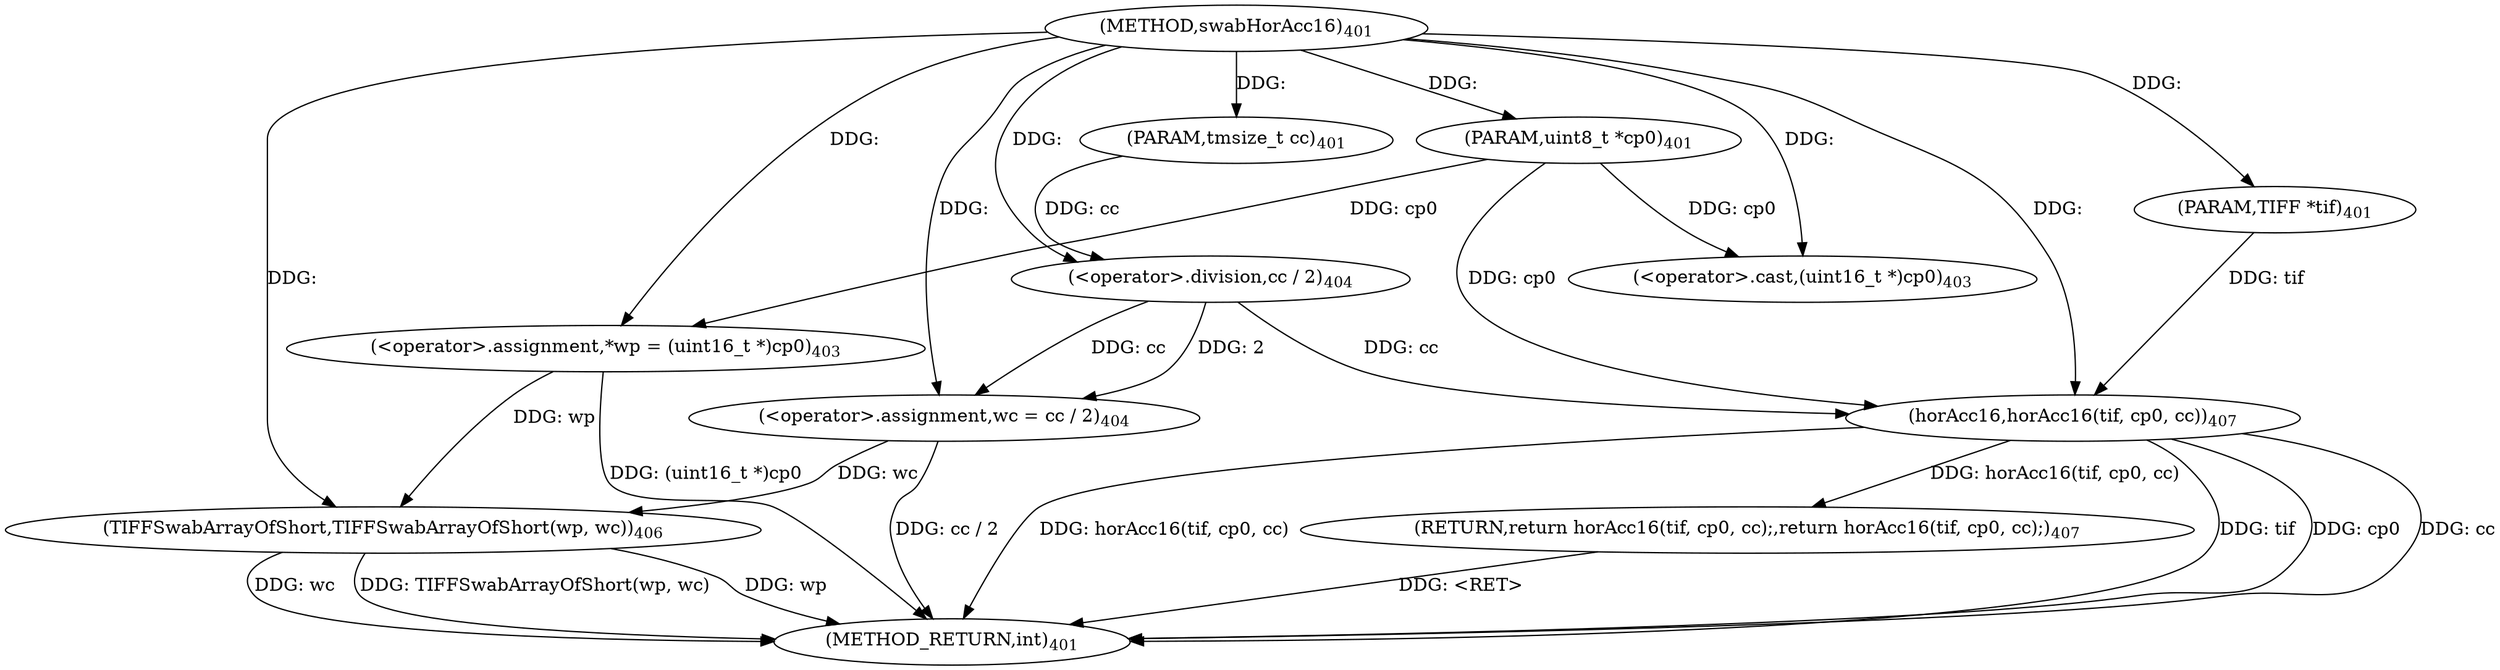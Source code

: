 digraph "swabHorAcc16" {  
"36776" [label = <(METHOD,swabHorAcc16)<SUB>401</SUB>> ]
"36801" [label = <(METHOD_RETURN,int)<SUB>401</SUB>> ]
"36777" [label = <(PARAM,TIFF *tif)<SUB>401</SUB>> ]
"36778" [label = <(PARAM,uint8_t *cp0)<SUB>401</SUB>> ]
"36779" [label = <(PARAM,tmsize_t cc)<SUB>401</SUB>> ]
"36782" [label = <(&lt;operator&gt;.assignment,*wp = (uint16_t *)cp0)<SUB>403</SUB>> ]
"36788" [label = <(&lt;operator&gt;.assignment,wc = cc / 2)<SUB>404</SUB>> ]
"36793" [label = <(TIFFSwabArrayOfShort,TIFFSwabArrayOfShort(wp, wc))<SUB>406</SUB>> ]
"36796" [label = <(RETURN,return horAcc16(tif, cp0, cc);,return horAcc16(tif, cp0, cc);)<SUB>407</SUB>> ]
"36797" [label = <(horAcc16,horAcc16(tif, cp0, cc))<SUB>407</SUB>> ]
"36784" [label = <(&lt;operator&gt;.cast,(uint16_t *)cp0)<SUB>403</SUB>> ]
"36790" [label = <(&lt;operator&gt;.division,cc / 2)<SUB>404</SUB>> ]
  "36796" -> "36801"  [ label = "DDG: &lt;RET&gt;"] 
  "36782" -> "36801"  [ label = "DDG: (uint16_t *)cp0"] 
  "36788" -> "36801"  [ label = "DDG: cc / 2"] 
  "36793" -> "36801"  [ label = "DDG: wp"] 
  "36793" -> "36801"  [ label = "DDG: wc"] 
  "36793" -> "36801"  [ label = "DDG: TIFFSwabArrayOfShort(wp, wc)"] 
  "36797" -> "36801"  [ label = "DDG: tif"] 
  "36797" -> "36801"  [ label = "DDG: cp0"] 
  "36797" -> "36801"  [ label = "DDG: cc"] 
  "36797" -> "36801"  [ label = "DDG: horAcc16(tif, cp0, cc)"] 
  "36776" -> "36777"  [ label = "DDG: "] 
  "36776" -> "36778"  [ label = "DDG: "] 
  "36776" -> "36779"  [ label = "DDG: "] 
  "36778" -> "36782"  [ label = "DDG: cp0"] 
  "36776" -> "36782"  [ label = "DDG: "] 
  "36790" -> "36788"  [ label = "DDG: cc"] 
  "36790" -> "36788"  [ label = "DDG: 2"] 
  "36797" -> "36796"  [ label = "DDG: horAcc16(tif, cp0, cc)"] 
  "36776" -> "36788"  [ label = "DDG: "] 
  "36782" -> "36793"  [ label = "DDG: wp"] 
  "36776" -> "36793"  [ label = "DDG: "] 
  "36788" -> "36793"  [ label = "DDG: wc"] 
  "36778" -> "36784"  [ label = "DDG: cp0"] 
  "36776" -> "36784"  [ label = "DDG: "] 
  "36779" -> "36790"  [ label = "DDG: cc"] 
  "36776" -> "36790"  [ label = "DDG: "] 
  "36777" -> "36797"  [ label = "DDG: tif"] 
  "36776" -> "36797"  [ label = "DDG: "] 
  "36778" -> "36797"  [ label = "DDG: cp0"] 
  "36790" -> "36797"  [ label = "DDG: cc"] 
}
